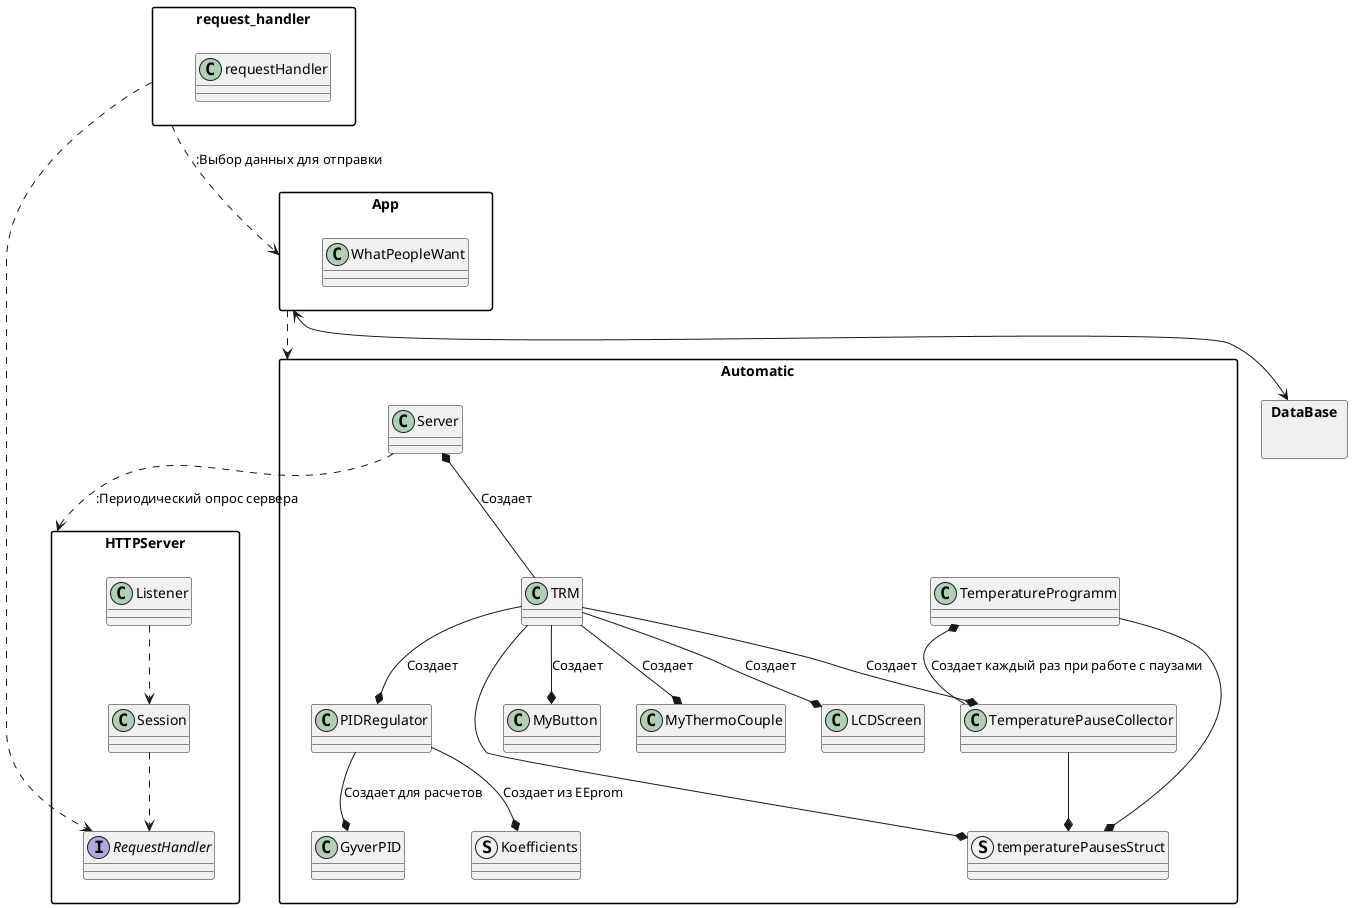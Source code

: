@startuml AllCheme


skinparam PackageStyle rectangle

package Automatic {
    struct temperaturePausesStruct{}
    class TRM{}
    class Server{}
    class TemperatureProgramm{}
    class TemperaturePauseCollector{}
    class LCDScreen{}
    struct Koefficients{}
    class PIDRegulator{}
    class GyverPID{}
    class MyButton{}
    class MyThermoCouple{}
}

package HTTPServer{
    class Listener
    class Session
    interface RequestHandler
}

package request_handler{
    class requestHandler
}

package App{
    class WhatPeopleWant
}
package DataBase{}


TRM --* PIDRegulator : Создает
TRM --* LCDScreen : Создает
TRM --* temperaturePausesStruct
TemperaturePauseCollector --* temperaturePausesStruct
TemperatureProgramm --* temperaturePausesStruct
PIDRegulator --* Koefficients : Создает из EEprom
PIDRegulator --* GyverPID : Создает для расчетов
TRM--*MyButton : Создает
TRM--*MyThermoCouple : Создает
TRM--*TemperaturePauseCollector: Создает
TemperatureProgramm *--TemperaturePauseCollector:Создает каждый раз при работе с паузами
Server *-- TRM : Создает
Listener..>Session
Session..>RequestHandler
request_handler..>RequestHandler
request_handler..>App ::Выбор данных для отправки
App..>Automatic
Server..>HTTPServer ::Периодический опрос сервера
App<-->DataBase




@enduml